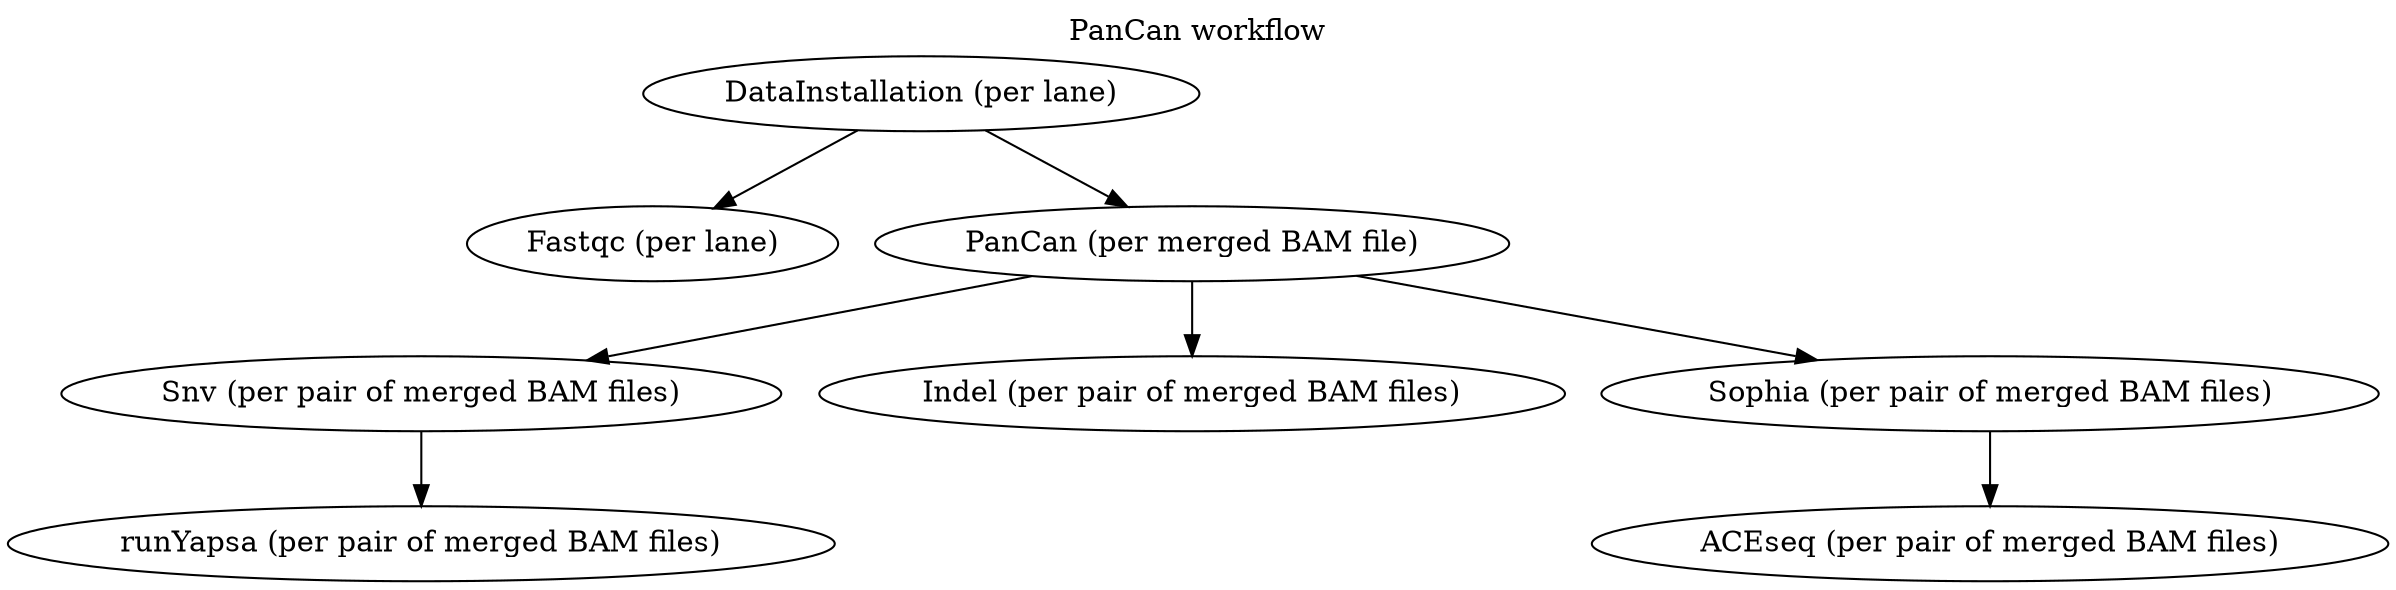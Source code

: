 digraph workflows {
  labelloc="t";
  label="PanCan workflow";

  DataInstallation [label="DataInstallation (per lane)"];
  Fastqc [label="Fastqc (per lane)"];
  PanCan [label="PanCan (per merged BAM file)"];
  Snv [label="Snv (per pair of merged BAM files)"];
  runYapsa [label="runYapsa (per pair of merged BAM files)"];
  Indel [label="Indel (per pair of merged BAM files)"];
  Sophia [label="Sophia (per pair of merged BAM files)"];
  ACEseq [label="ACEseq (per pair of merged BAM files)"];

  DataInstallation -> Fastqc
  DataInstallation -> PanCan -> Snv -> runYapsa
  PanCan -> Indel
  PanCan -> Sophia -> ACEseq
}
